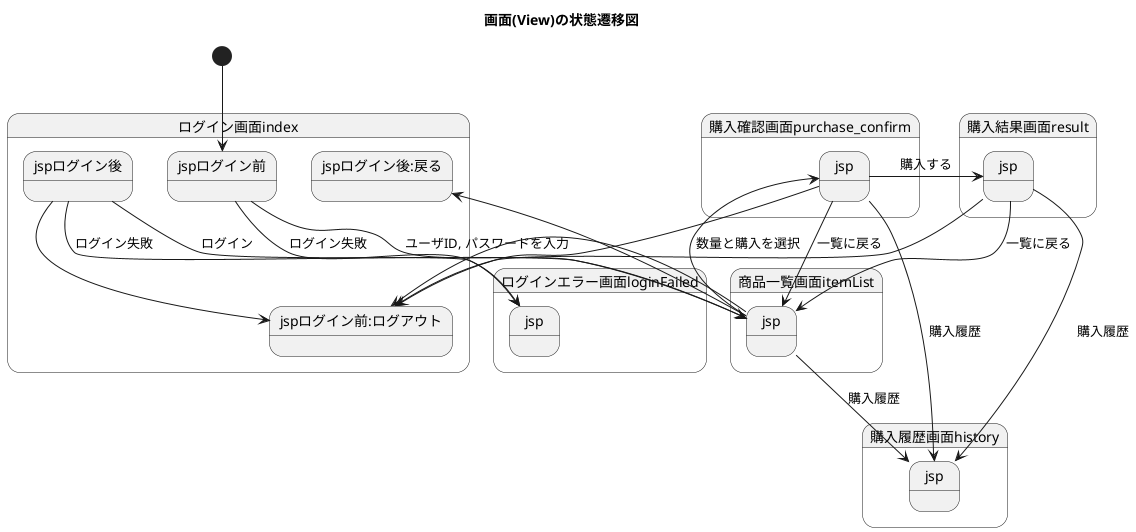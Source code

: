 @startuml
title 画面(View)の状態遷移図

'開始'
[*] --> ログイン画面index.jspログイン前

 ログイン画面index.jspログイン前 --> 商品一覧画面itemList.jsp : ユーザID, パスワードを入力

ログイン画面index.jspログイン後 --> ログイン画面index.jspログイン前:ログアウト

ログイン画面index.jspログイン後 --> 商品一覧画面itemList.jsp: ログイン


'ログイン失敗'
ログイン画面index.jspログイン前 --> ログインエラー画面loginFailed.jsp: ログイン失敗

ログイン画面index.jspログイン後 --> ログインエラー画面loginFailed.jsp: ログイン失敗

'商品一覧画面'
商品一覧画面itemList.jsp --> ログイン画面index.jspログイン後:戻る

商品一覧画面itemList.jsp -->  ログイン画面index.jspログイン前:ログアウト

商品一覧画面itemList.jsp --> 購入履歴画面history.jsp: 購入履歴

商品一覧画面itemList.jsp --> 購入確認画面purchase_confirm.jsp: 数量と購入を選択


'購入確認画面'
購入確認画面purchase_confirm.jsp --> 商品一覧画面itemList.jsp :一覧に戻る

購入確認画面purchase_confirm.jsp --> ログイン画面index.jspログイン前:ログアウト

購入確認画面purchase_confirm.jsp --> 購入履歴画面history.jsp: 購入履歴

購入確認画面purchase_confirm.jsp --> 購入結果画面result.jsp :購入する


'購入結果画面'
購入結果画面result.jsp --> ログイン画面index.jspログイン前:ログアウト

購入結果画面result.jsp --> 購入履歴画面history.jsp: 購入履歴

購入結果画面result.jsp --> 商品一覧画面itemList.jsp :一覧に戻る




@enduml
